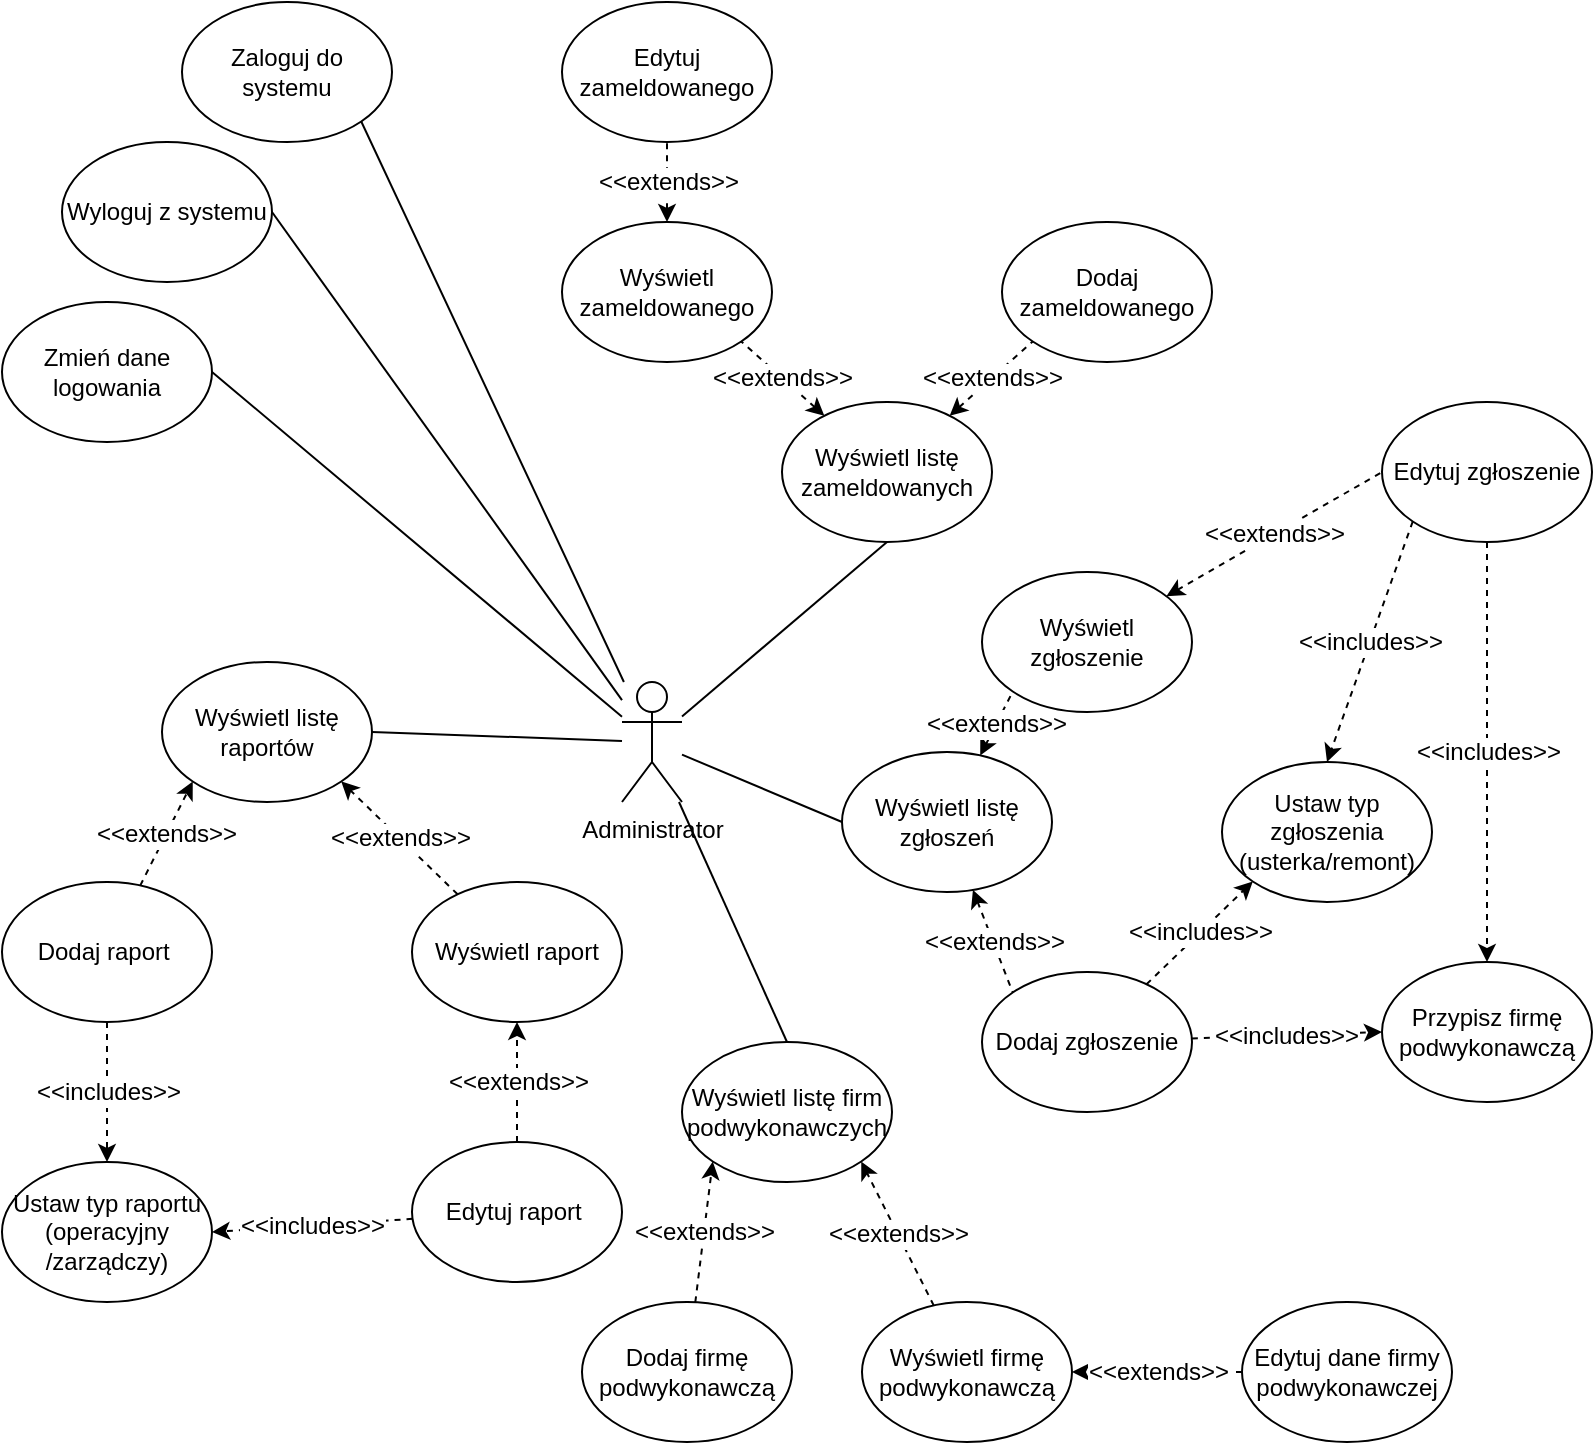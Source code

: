 <mxfile version="23.0.2" type="device">
  <diagram name="Strona-1" id="nHmkcKH2bqtATBVmHV--">
    <mxGraphModel dx="1434" dy="836" grid="1" gridSize="10" guides="1" tooltips="1" connect="1" arrows="1" fold="1" page="1" pageScale="1" pageWidth="827" pageHeight="1169" math="0" shadow="0">
      <root>
        <mxCell id="0" />
        <mxCell id="1" parent="0" />
        <mxCell id="DOActz7hL9zGvqxxFt_j-96" style="edgeStyle=none;shape=connector;rounded=0;orthogonalLoop=1;jettySize=auto;html=1;entryX=1;entryY=1;entryDx=0;entryDy=0;labelBackgroundColor=default;strokeColor=default;align=center;verticalAlign=middle;fontFamily=Helvetica;fontSize=12;fontColor=default;endArrow=none;endFill=0;" parent="1" source="DOActz7hL9zGvqxxFt_j-11" target="DOActz7hL9zGvqxxFt_j-36" edge="1">
          <mxGeometry relative="1" as="geometry" />
        </mxCell>
        <mxCell id="DOActz7hL9zGvqxxFt_j-97" style="edgeStyle=none;shape=connector;rounded=0;orthogonalLoop=1;jettySize=auto;html=1;entryX=1;entryY=0.5;entryDx=0;entryDy=0;labelBackgroundColor=default;strokeColor=default;align=center;verticalAlign=middle;fontFamily=Helvetica;fontSize=12;fontColor=default;endArrow=none;endFill=0;" parent="1" source="DOActz7hL9zGvqxxFt_j-11" target="DOActz7hL9zGvqxxFt_j-94" edge="1">
          <mxGeometry relative="1" as="geometry" />
        </mxCell>
        <mxCell id="DOActz7hL9zGvqxxFt_j-98" style="edgeStyle=none;shape=connector;rounded=0;orthogonalLoop=1;jettySize=auto;html=1;entryX=1;entryY=0.5;entryDx=0;entryDy=0;labelBackgroundColor=default;strokeColor=default;align=center;verticalAlign=middle;fontFamily=Helvetica;fontSize=12;fontColor=default;endArrow=none;endFill=0;" parent="1" source="DOActz7hL9zGvqxxFt_j-11" target="DOActz7hL9zGvqxxFt_j-38" edge="1">
          <mxGeometry relative="1" as="geometry" />
        </mxCell>
        <mxCell id="DOActz7hL9zGvqxxFt_j-108" style="edgeStyle=none;shape=connector;rounded=0;orthogonalLoop=1;jettySize=auto;html=1;entryX=0;entryY=0.5;entryDx=0;entryDy=0;labelBackgroundColor=default;strokeColor=default;align=center;verticalAlign=middle;fontFamily=Helvetica;fontSize=12;fontColor=default;endArrow=none;endFill=0;" parent="1" source="DOActz7hL9zGvqxxFt_j-11" target="DOActz7hL9zGvqxxFt_j-12" edge="1">
          <mxGeometry relative="1" as="geometry" />
        </mxCell>
        <mxCell id="DOActz7hL9zGvqxxFt_j-119" style="edgeStyle=none;shape=connector;rounded=0;orthogonalLoop=1;jettySize=auto;html=1;entryX=0.5;entryY=1;entryDx=0;entryDy=0;labelBackgroundColor=default;strokeColor=default;align=center;verticalAlign=middle;fontFamily=Helvetica;fontSize=12;fontColor=default;endArrow=none;endFill=0;" parent="1" source="DOActz7hL9zGvqxxFt_j-11" target="DOActz7hL9zGvqxxFt_j-35" edge="1">
          <mxGeometry relative="1" as="geometry" />
        </mxCell>
        <mxCell id="DOActz7hL9zGvqxxFt_j-133" style="edgeStyle=none;shape=connector;rounded=0;orthogonalLoop=1;jettySize=auto;html=1;entryX=0.5;entryY=0;entryDx=0;entryDy=0;labelBackgroundColor=default;strokeColor=default;align=center;verticalAlign=middle;fontFamily=Helvetica;fontSize=12;fontColor=default;endArrow=none;endFill=0;" parent="1" source="DOActz7hL9zGvqxxFt_j-11" target="DOActz7hL9zGvqxxFt_j-129" edge="1">
          <mxGeometry relative="1" as="geometry" />
        </mxCell>
        <mxCell id="DOActz7hL9zGvqxxFt_j-196" style="edgeStyle=none;shape=connector;rounded=0;orthogonalLoop=1;jettySize=auto;html=1;entryX=1;entryY=0.5;entryDx=0;entryDy=0;labelBackgroundColor=default;strokeColor=default;align=center;verticalAlign=middle;fontFamily=Helvetica;fontSize=12;fontColor=default;endArrow=none;endFill=0;" parent="1" source="DOActz7hL9zGvqxxFt_j-11" target="DOActz7hL9zGvqxxFt_j-183" edge="1">
          <mxGeometry relative="1" as="geometry" />
        </mxCell>
        <mxCell id="DOActz7hL9zGvqxxFt_j-11" value="Administrator" style="shape=umlActor;verticalLabelPosition=bottom;verticalAlign=top;html=1;outlineConnect=0;fontSize=12;" parent="1" vertex="1">
          <mxGeometry x="320" y="370" width="30" height="60" as="geometry" />
        </mxCell>
        <mxCell id="DOActz7hL9zGvqxxFt_j-122" value="&amp;lt;&amp;lt;extends&amp;gt;&amp;gt;" style="edgeStyle=none;shape=connector;rounded=0;orthogonalLoop=1;jettySize=auto;html=1;entryX=0;entryY=1;entryDx=0;entryDy=0;labelBackgroundColor=default;strokeColor=default;align=center;verticalAlign=middle;fontFamily=Helvetica;fontSize=12;fontColor=default;endArrow=none;endFill=0;dashed=1;startArrow=classic;startFill=1;" parent="1" source="DOActz7hL9zGvqxxFt_j-12" target="DOActz7hL9zGvqxxFt_j-45" edge="1">
          <mxGeometry relative="1" as="geometry" />
        </mxCell>
        <mxCell id="DOActz7hL9zGvqxxFt_j-126" value="&amp;lt;&amp;lt;extends&amp;gt;&amp;gt;" style="edgeStyle=none;shape=connector;rounded=0;orthogonalLoop=1;jettySize=auto;html=1;entryX=0;entryY=0;entryDx=0;entryDy=0;labelBackgroundColor=default;strokeColor=default;align=center;verticalAlign=middle;fontFamily=Helvetica;fontSize=12;fontColor=default;endArrow=none;endFill=0;dashed=1;startArrow=classic;startFill=1;" parent="1" source="DOActz7hL9zGvqxxFt_j-12" target="DOActz7hL9zGvqxxFt_j-17" edge="1">
          <mxGeometry x="0.009" relative="1" as="geometry">
            <mxPoint as="offset" />
          </mxGeometry>
        </mxCell>
        <mxCell id="DOActz7hL9zGvqxxFt_j-12" value="Wyświetl listę zgłoszeń" style="ellipse;whiteSpace=wrap;html=1;fontSize=12;" parent="1" vertex="1">
          <mxGeometry x="430" y="405" width="105" height="70" as="geometry" />
        </mxCell>
        <mxCell id="DOActz7hL9zGvqxxFt_j-157" value="&amp;lt;&amp;lt;includes&amp;gt;&amp;gt;" style="edgeStyle=none;shape=connector;rounded=0;orthogonalLoop=1;jettySize=auto;html=1;entryX=0;entryY=1;entryDx=0;entryDy=0;dashed=1;labelBackgroundColor=default;strokeColor=default;align=center;verticalAlign=middle;fontFamily=Helvetica;fontSize=12;fontColor=default;endArrow=classic;endFill=1;" parent="1" source="DOActz7hL9zGvqxxFt_j-17" target="DOActz7hL9zGvqxxFt_j-149" edge="1">
          <mxGeometry relative="1" as="geometry" />
        </mxCell>
        <mxCell id="DOActz7hL9zGvqxxFt_j-159" value="&amp;lt;&amp;lt;includes&amp;gt;&amp;gt;" style="edgeStyle=none;shape=connector;rounded=0;orthogonalLoop=1;jettySize=auto;html=1;entryX=0;entryY=0.5;entryDx=0;entryDy=0;dashed=1;labelBackgroundColor=default;strokeColor=default;align=center;verticalAlign=middle;fontFamily=Helvetica;fontSize=12;fontColor=default;endArrow=classic;endFill=1;" parent="1" source="DOActz7hL9zGvqxxFt_j-17" target="DOActz7hL9zGvqxxFt_j-22" edge="1">
          <mxGeometry relative="1" as="geometry" />
        </mxCell>
        <mxCell id="DOActz7hL9zGvqxxFt_j-17" value="Dodaj zgłoszenie" style="ellipse;whiteSpace=wrap;html=1;fontSize=12;" parent="1" vertex="1">
          <mxGeometry x="500" y="515" width="105" height="70" as="geometry" />
        </mxCell>
        <mxCell id="DOActz7hL9zGvqxxFt_j-22" value="Przypisz firmę podwykonawczą" style="ellipse;whiteSpace=wrap;html=1;fontSize=12;" parent="1" vertex="1">
          <mxGeometry x="700" y="510" width="105" height="70" as="geometry" />
        </mxCell>
        <mxCell id="DOActz7hL9zGvqxxFt_j-187" value="&amp;lt;&amp;lt;extends&amp;gt;&amp;gt;" style="edgeStyle=none;shape=connector;rounded=0;orthogonalLoop=1;jettySize=auto;html=1;entryX=0;entryY=1;entryDx=0;entryDy=0;dashed=1;labelBackgroundColor=default;strokeColor=default;align=center;verticalAlign=middle;fontFamily=Helvetica;fontSize=12;fontColor=default;endArrow=classic;endFill=1;" parent="1" source="DOActz7hL9zGvqxxFt_j-29" target="DOActz7hL9zGvqxxFt_j-129" edge="1">
          <mxGeometry relative="1" as="geometry" />
        </mxCell>
        <mxCell id="DOActz7hL9zGvqxxFt_j-29" value="Dodaj firmę podwykonawczą" style="ellipse;whiteSpace=wrap;html=1;fontSize=12;" parent="1" vertex="1">
          <mxGeometry x="300" y="680" width="105" height="70" as="geometry" />
        </mxCell>
        <mxCell id="DOActz7hL9zGvqxxFt_j-188" value="&amp;lt;&amp;lt;extends&amp;gt;&amp;gt;" style="edgeStyle=none;shape=connector;rounded=0;orthogonalLoop=1;jettySize=auto;html=1;entryX=1;entryY=1;entryDx=0;entryDy=0;dashed=1;labelBackgroundColor=default;strokeColor=default;align=center;verticalAlign=middle;fontFamily=Helvetica;fontSize=12;fontColor=default;endArrow=classic;endFill=1;" parent="1" source="DOActz7hL9zGvqxxFt_j-30" target="DOActz7hL9zGvqxxFt_j-129" edge="1">
          <mxGeometry relative="1" as="geometry" />
        </mxCell>
        <mxCell id="DOActz7hL9zGvqxxFt_j-30" value="Wyświetl firmę podwykonawczą" style="ellipse;whiteSpace=wrap;html=1;fontSize=12;" parent="1" vertex="1">
          <mxGeometry x="440" y="680" width="105" height="70" as="geometry" />
        </mxCell>
        <mxCell id="DOActz7hL9zGvqxxFt_j-189" value="&amp;lt;&amp;lt;extends&amp;gt;&amp;gt;" style="edgeStyle=none;shape=connector;rounded=0;orthogonalLoop=1;jettySize=auto;html=1;entryX=1;entryY=0.5;entryDx=0;entryDy=0;dashed=1;labelBackgroundColor=default;strokeColor=default;align=center;verticalAlign=middle;fontFamily=Helvetica;fontSize=12;fontColor=default;endArrow=classic;endFill=1;" parent="1" source="DOActz7hL9zGvqxxFt_j-31" target="DOActz7hL9zGvqxxFt_j-30" edge="1">
          <mxGeometry relative="1" as="geometry" />
        </mxCell>
        <mxCell id="DOActz7hL9zGvqxxFt_j-31" value="Edytuj dane firmy podwykonawczej" style="ellipse;whiteSpace=wrap;html=1;fontSize=12;" parent="1" vertex="1">
          <mxGeometry x="630" y="680" width="105" height="70" as="geometry" />
        </mxCell>
        <mxCell id="DOActz7hL9zGvqxxFt_j-191" value="&amp;lt;&amp;lt;extends&amp;gt;&amp;gt;" style="edgeStyle=none;shape=connector;rounded=0;orthogonalLoop=1;jettySize=auto;html=1;entryX=0;entryY=1;entryDx=0;entryDy=0;dashed=1;labelBackgroundColor=default;strokeColor=default;align=center;verticalAlign=middle;fontFamily=Helvetica;fontSize=12;fontColor=default;endArrow=classic;endFill=1;" parent="1" source="DOActz7hL9zGvqxxFt_j-32" target="DOActz7hL9zGvqxxFt_j-183" edge="1">
          <mxGeometry relative="1" as="geometry">
            <mxPoint x="146.038" y="558.882" as="targetPoint" />
          </mxGeometry>
        </mxCell>
        <mxCell id="DOActz7hL9zGvqxxFt_j-207" value="&amp;lt;&amp;lt;includes&amp;gt;&amp;gt;" style="edgeStyle=none;shape=connector;rounded=0;orthogonalLoop=1;jettySize=auto;html=1;entryX=0.5;entryY=0;entryDx=0;entryDy=0;dashed=1;labelBackgroundColor=default;strokeColor=default;align=center;verticalAlign=middle;fontFamily=Helvetica;fontSize=12;fontColor=default;endArrow=classic;endFill=1;" parent="1" source="DOActz7hL9zGvqxxFt_j-32" target="DOActz7hL9zGvqxxFt_j-205" edge="1">
          <mxGeometry relative="1" as="geometry" />
        </mxCell>
        <mxCell id="DOActz7hL9zGvqxxFt_j-32" value="Dodaj raport&amp;nbsp;" style="ellipse;whiteSpace=wrap;html=1;fontSize=12;" parent="1" vertex="1">
          <mxGeometry x="10" y="470" width="105" height="70" as="geometry" />
        </mxCell>
        <mxCell id="DOActz7hL9zGvqxxFt_j-132" value="&amp;lt;&amp;lt;extends&amp;gt;&amp;gt;" style="edgeStyle=none;shape=connector;rounded=0;orthogonalLoop=1;jettySize=auto;html=1;entryX=0.5;entryY=1;entryDx=0;entryDy=0;labelBackgroundColor=default;strokeColor=default;align=center;verticalAlign=middle;fontFamily=Helvetica;fontSize=12;fontColor=default;endArrow=none;endFill=0;dashed=1;startArrow=classic;startFill=1;" parent="1" source="DOActz7hL9zGvqxxFt_j-33" target="DOActz7hL9zGvqxxFt_j-39" edge="1">
          <mxGeometry relative="1" as="geometry" />
        </mxCell>
        <mxCell id="DOActz7hL9zGvqxxFt_j-33" value="Wyświetl zameldowanego" style="ellipse;whiteSpace=wrap;html=1;fontSize=12;" parent="1" vertex="1">
          <mxGeometry x="290" y="140" width="105" height="70" as="geometry" />
        </mxCell>
        <mxCell id="DOActz7hL9zGvqxxFt_j-136" value="&amp;lt;&amp;lt;extends&amp;gt;&amp;gt;" style="edgeStyle=none;shape=connector;rounded=0;orthogonalLoop=1;jettySize=auto;html=1;entryX=0;entryY=1;entryDx=0;entryDy=0;labelBackgroundColor=default;strokeColor=default;align=center;verticalAlign=middle;fontFamily=Helvetica;fontSize=12;fontColor=default;endArrow=none;endFill=0;dashed=1;startArrow=classic;startFill=1;" parent="1" source="DOActz7hL9zGvqxxFt_j-35" target="DOActz7hL9zGvqxxFt_j-135" edge="1">
          <mxGeometry relative="1" as="geometry" />
        </mxCell>
        <mxCell id="DOActz7hL9zGvqxxFt_j-137" value="&amp;lt;&amp;lt;extends&amp;gt;&amp;gt;" style="edgeStyle=none;shape=connector;rounded=0;orthogonalLoop=1;jettySize=auto;html=1;entryX=1;entryY=1;entryDx=0;entryDy=0;labelBackgroundColor=default;strokeColor=default;align=center;verticalAlign=middle;fontFamily=Helvetica;fontSize=12;fontColor=default;endArrow=none;endFill=0;dashed=1;startArrow=classic;startFill=1;" parent="1" source="DOActz7hL9zGvqxxFt_j-35" target="DOActz7hL9zGvqxxFt_j-33" edge="1">
          <mxGeometry relative="1" as="geometry" />
        </mxCell>
        <mxCell id="DOActz7hL9zGvqxxFt_j-35" value="Wyświetl listę zameldowanych" style="ellipse;whiteSpace=wrap;html=1;fontSize=12;" parent="1" vertex="1">
          <mxGeometry x="400" y="230" width="105" height="70" as="geometry" />
        </mxCell>
        <mxCell id="DOActz7hL9zGvqxxFt_j-36" value="Zaloguj do systemu" style="ellipse;whiteSpace=wrap;html=1;fontSize=12;" parent="1" vertex="1">
          <mxGeometry x="100" y="30" width="105" height="70" as="geometry" />
        </mxCell>
        <mxCell id="DOActz7hL9zGvqxxFt_j-38" value="Zmień dane logowania" style="ellipse;whiteSpace=wrap;html=1;fontSize=12;" parent="1" vertex="1">
          <mxGeometry x="10" y="180" width="105" height="70" as="geometry" />
        </mxCell>
        <mxCell id="DOActz7hL9zGvqxxFt_j-39" value="Edytuj zameldowanego" style="ellipse;whiteSpace=wrap;html=1;fontSize=12;" parent="1" vertex="1">
          <mxGeometry x="290" y="30" width="105" height="70" as="geometry" />
        </mxCell>
        <mxCell id="DOActz7hL9zGvqxxFt_j-190" value="&amp;lt;&amp;lt;extends&amp;gt;&amp;gt;" style="edgeStyle=none;shape=connector;rounded=0;orthogonalLoop=1;jettySize=auto;html=1;entryX=1;entryY=1;entryDx=0;entryDy=0;dashed=1;labelBackgroundColor=default;strokeColor=default;align=center;verticalAlign=middle;fontFamily=Helvetica;fontSize=12;fontColor=default;endArrow=classic;endFill=1;" parent="1" source="DOActz7hL9zGvqxxFt_j-44" target="DOActz7hL9zGvqxxFt_j-183" edge="1">
          <mxGeometry relative="1" as="geometry">
            <mxPoint x="146.038" y="601.118" as="targetPoint" />
          </mxGeometry>
        </mxCell>
        <mxCell id="DOActz7hL9zGvqxxFt_j-44" value="Wyświetl raport" style="ellipse;whiteSpace=wrap;html=1;fontSize=12;" parent="1" vertex="1">
          <mxGeometry x="215" y="470" width="105" height="70" as="geometry" />
        </mxCell>
        <mxCell id="DOActz7hL9zGvqxxFt_j-130" value="&amp;lt;&amp;lt;extends&amp;gt;&amp;gt;" style="edgeStyle=none;shape=connector;rounded=0;orthogonalLoop=1;jettySize=auto;html=1;entryX=0;entryY=0.5;entryDx=0;entryDy=0;labelBackgroundColor=default;strokeColor=default;align=center;verticalAlign=middle;fontFamily=Helvetica;fontSize=12;fontColor=default;endArrow=none;endFill=0;dashed=1;startArrow=classic;startFill=1;" parent="1" source="DOActz7hL9zGvqxxFt_j-45" target="DOActz7hL9zGvqxxFt_j-46" edge="1">
          <mxGeometry relative="1" as="geometry" />
        </mxCell>
        <mxCell id="DOActz7hL9zGvqxxFt_j-45" value="Wyświetl zgłoszenie" style="ellipse;whiteSpace=wrap;html=1;fontSize=12;" parent="1" vertex="1">
          <mxGeometry x="500" y="315" width="105" height="70" as="geometry" />
        </mxCell>
        <mxCell id="DOActz7hL9zGvqxxFt_j-155" value="&amp;lt;&amp;lt;includes&amp;gt;&amp;gt;" style="edgeStyle=none;shape=connector;rounded=0;orthogonalLoop=1;jettySize=auto;html=1;exitX=0;exitY=1;exitDx=0;exitDy=0;entryX=0.5;entryY=0;entryDx=0;entryDy=0;dashed=1;labelBackgroundColor=default;strokeColor=default;align=center;verticalAlign=middle;fontFamily=Helvetica;fontSize=12;fontColor=default;endArrow=classic;endFill=1;" parent="1" source="DOActz7hL9zGvqxxFt_j-46" target="DOActz7hL9zGvqxxFt_j-149" edge="1">
          <mxGeometry relative="1" as="geometry" />
        </mxCell>
        <mxCell id="DOActz7hL9zGvqxxFt_j-158" value="&amp;lt;&amp;lt;includes&amp;gt;&amp;gt;" style="edgeStyle=none;shape=connector;rounded=0;orthogonalLoop=1;jettySize=auto;html=1;entryX=0.5;entryY=0;entryDx=0;entryDy=0;dashed=1;labelBackgroundColor=default;strokeColor=default;align=center;verticalAlign=middle;fontFamily=Helvetica;fontSize=12;fontColor=default;endArrow=classic;endFill=1;" parent="1" source="DOActz7hL9zGvqxxFt_j-46" target="DOActz7hL9zGvqxxFt_j-22" edge="1">
          <mxGeometry relative="1" as="geometry" />
        </mxCell>
        <mxCell id="DOActz7hL9zGvqxxFt_j-46" value="Edytuj zgłoszenie" style="ellipse;whiteSpace=wrap;html=1;fontSize=12;" parent="1" vertex="1">
          <mxGeometry x="700" y="230" width="105" height="70" as="geometry" />
        </mxCell>
        <mxCell id="DOActz7hL9zGvqxxFt_j-94" value="Wyloguj z systemu" style="ellipse;whiteSpace=wrap;html=1;fontSize=12;" parent="1" vertex="1">
          <mxGeometry x="40" y="100" width="105" height="70" as="geometry" />
        </mxCell>
        <mxCell id="DOActz7hL9zGvqxxFt_j-129" value="Wyświetl listę firm podwykonawczych" style="ellipse;whiteSpace=wrap;html=1;fontSize=12;" parent="1" vertex="1">
          <mxGeometry x="350" y="550" width="105" height="70" as="geometry" />
        </mxCell>
        <mxCell id="DOActz7hL9zGvqxxFt_j-135" value="Dodaj zameldowanego" style="ellipse;whiteSpace=wrap;html=1;fontSize=12;" parent="1" vertex="1">
          <mxGeometry x="510" y="140" width="105" height="70" as="geometry" />
        </mxCell>
        <mxCell id="DOActz7hL9zGvqxxFt_j-149" value="Ustaw typ zgłoszenia (usterka/remont)" style="ellipse;whiteSpace=wrap;html=1;fontSize=12;" parent="1" vertex="1">
          <mxGeometry x="620" y="410" width="105" height="70" as="geometry" />
        </mxCell>
        <mxCell id="DOActz7hL9zGvqxxFt_j-183" value="Wyświetl listę raportów" style="ellipse;whiteSpace=wrap;html=1;fontSize=12;" parent="1" vertex="1">
          <mxGeometry x="90" y="360" width="105" height="70" as="geometry" />
        </mxCell>
        <mxCell id="DOActz7hL9zGvqxxFt_j-201" value="&amp;lt;&amp;lt;extends&amp;gt;&amp;gt;" style="edgeStyle=none;shape=connector;rounded=0;orthogonalLoop=1;jettySize=auto;html=1;entryX=0.5;entryY=1;entryDx=0;entryDy=0;dashed=1;labelBackgroundColor=default;strokeColor=default;align=center;verticalAlign=middle;fontFamily=Helvetica;fontSize=12;fontColor=default;endArrow=classic;endFill=1;" parent="1" source="DOActz7hL9zGvqxxFt_j-199" target="DOActz7hL9zGvqxxFt_j-44" edge="1">
          <mxGeometry relative="1" as="geometry" />
        </mxCell>
        <mxCell id="DOActz7hL9zGvqxxFt_j-208" value="&amp;lt;&amp;lt;includes&amp;gt;&amp;gt;" style="edgeStyle=none;shape=connector;rounded=0;orthogonalLoop=1;jettySize=auto;html=1;entryX=1;entryY=0.5;entryDx=0;entryDy=0;dashed=1;labelBackgroundColor=default;strokeColor=default;align=center;verticalAlign=middle;fontFamily=Helvetica;fontSize=12;fontColor=default;endArrow=classic;endFill=1;" parent="1" source="DOActz7hL9zGvqxxFt_j-199" target="DOActz7hL9zGvqxxFt_j-205" edge="1">
          <mxGeometry relative="1" as="geometry" />
        </mxCell>
        <mxCell id="DOActz7hL9zGvqxxFt_j-199" value="Edytuj raport&amp;nbsp;" style="ellipse;whiteSpace=wrap;html=1;fontSize=12;" parent="1" vertex="1">
          <mxGeometry x="215" y="600" width="105" height="70" as="geometry" />
        </mxCell>
        <mxCell id="DOActz7hL9zGvqxxFt_j-205" value="Ustaw typ raportu (operacyjny&lt;br style=&quot;font-size: 12px;&quot;&gt;/zarządczy)" style="ellipse;whiteSpace=wrap;html=1;fontSize=12;" parent="1" vertex="1">
          <mxGeometry x="10" y="610" width="105" height="70" as="geometry" />
        </mxCell>
      </root>
    </mxGraphModel>
  </diagram>
</mxfile>
